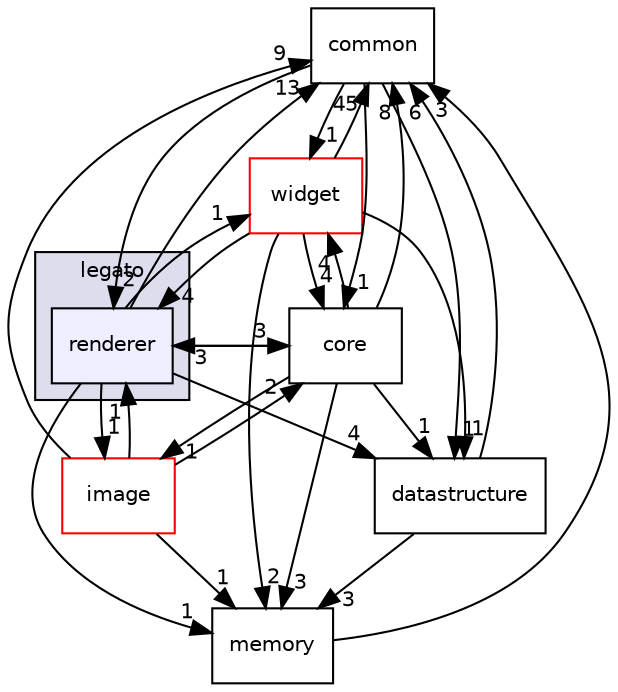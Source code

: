 digraph "C:/microchip/harmony3/gfx/middleware/legato/library/src/gfx/legato/renderer" {
  compound=true
  node [ fontsize="10", fontname="Helvetica"];
  edge [ labelfontsize="10", labelfontname="Helvetica"];
  subgraph clusterdir_df0e2b4cdb64d3722aa48eb6b18a67e5 {
    graph [ bgcolor="#ddddee", pencolor="black", label="legato" fontname="Helvetica", fontsize="10", URL="dir_df0e2b4cdb64d3722aa48eb6b18a67e5.html"]
  dir_18f2fdeeef31186486f6c44486de345c [shape=box, label="renderer", style="filled", fillcolor="#eeeeff", pencolor="black", URL="dir_18f2fdeeef31186486f6c44486de345c.html"];
  }
  dir_b3f224f181338695a4734ca3080f2eb5 [shape=box label="common" URL="dir_b3f224f181338695a4734ca3080f2eb5.html"];
  dir_c43e76bd24ab4aaf6fcd839448542a16 [shape=box label="image" fillcolor="white" style="filled" color="red" URL="dir_c43e76bd24ab4aaf6fcd839448542a16.html"];
  dir_139e39c2cbbb9c4d4856e374ea12d038 [shape=box label="widget" fillcolor="white" style="filled" color="red" URL="dir_139e39c2cbbb9c4d4856e374ea12d038.html"];
  dir_6ea5fdd06250e5b2bba6c64e330e75e8 [shape=box label="core" URL="dir_6ea5fdd06250e5b2bba6c64e330e75e8.html"];
  dir_8372a91ac24574313a1b22eb58258e4b [shape=box label="datastructure" URL="dir_8372a91ac24574313a1b22eb58258e4b.html"];
  dir_eef5553a5c7369df9ec111a9376be40e [shape=box label="memory" URL="dir_eef5553a5c7369df9ec111a9376be40e.html"];
  dir_b3f224f181338695a4734ca3080f2eb5->dir_18f2fdeeef31186486f6c44486de345c [headlabel="2", labeldistance=1.5 headhref="dir_000076_000086.html"];
  dir_b3f224f181338695a4734ca3080f2eb5->dir_139e39c2cbbb9c4d4856e374ea12d038 [headlabel="1", labeldistance=1.5 headhref="dir_000076_000088.html"];
  dir_b3f224f181338695a4734ca3080f2eb5->dir_6ea5fdd06250e5b2bba6c64e330e75e8 [headlabel="1", labeldistance=1.5 headhref="dir_000076_000077.html"];
  dir_b3f224f181338695a4734ca3080f2eb5->dir_8372a91ac24574313a1b22eb58258e4b [headlabel="1", labeldistance=1.5 headhref="dir_000076_000078.html"];
  dir_c43e76bd24ab4aaf6fcd839448542a16->dir_b3f224f181338695a4734ca3080f2eb5 [headlabel="9", labeldistance=1.5 headhref="dir_000080_000076.html"];
  dir_c43e76bd24ab4aaf6fcd839448542a16->dir_18f2fdeeef31186486f6c44486de345c [headlabel="1", labeldistance=1.5 headhref="dir_000080_000086.html"];
  dir_c43e76bd24ab4aaf6fcd839448542a16->dir_6ea5fdd06250e5b2bba6c64e330e75e8 [headlabel="2", labeldistance=1.5 headhref="dir_000080_000077.html"];
  dir_c43e76bd24ab4aaf6fcd839448542a16->dir_eef5553a5c7369df9ec111a9376be40e [headlabel="1", labeldistance=1.5 headhref="dir_000080_000085.html"];
  dir_18f2fdeeef31186486f6c44486de345c->dir_b3f224f181338695a4734ca3080f2eb5 [headlabel="13", labeldistance=1.5 headhref="dir_000086_000076.html"];
  dir_18f2fdeeef31186486f6c44486de345c->dir_c43e76bd24ab4aaf6fcd839448542a16 [headlabel="1", labeldistance=1.5 headhref="dir_000086_000080.html"];
  dir_18f2fdeeef31186486f6c44486de345c->dir_139e39c2cbbb9c4d4856e374ea12d038 [headlabel="1", labeldistance=1.5 headhref="dir_000086_000088.html"];
  dir_18f2fdeeef31186486f6c44486de345c->dir_6ea5fdd06250e5b2bba6c64e330e75e8 [headlabel="3", labeldistance=1.5 headhref="dir_000086_000077.html"];
  dir_18f2fdeeef31186486f6c44486de345c->dir_8372a91ac24574313a1b22eb58258e4b [headlabel="4", labeldistance=1.5 headhref="dir_000086_000078.html"];
  dir_18f2fdeeef31186486f6c44486de345c->dir_eef5553a5c7369df9ec111a9376be40e [headlabel="1", labeldistance=1.5 headhref="dir_000086_000085.html"];
  dir_139e39c2cbbb9c4d4856e374ea12d038->dir_b3f224f181338695a4734ca3080f2eb5 [headlabel="45", labeldistance=1.5 headhref="dir_000088_000076.html"];
  dir_139e39c2cbbb9c4d4856e374ea12d038->dir_18f2fdeeef31186486f6c44486de345c [headlabel="4", labeldistance=1.5 headhref="dir_000088_000086.html"];
  dir_139e39c2cbbb9c4d4856e374ea12d038->dir_6ea5fdd06250e5b2bba6c64e330e75e8 [headlabel="4", labeldistance=1.5 headhref="dir_000088_000077.html"];
  dir_139e39c2cbbb9c4d4856e374ea12d038->dir_8372a91ac24574313a1b22eb58258e4b [headlabel="1", labeldistance=1.5 headhref="dir_000088_000078.html"];
  dir_139e39c2cbbb9c4d4856e374ea12d038->dir_eef5553a5c7369df9ec111a9376be40e [headlabel="2", labeldistance=1.5 headhref="dir_000088_000085.html"];
  dir_6ea5fdd06250e5b2bba6c64e330e75e8->dir_b3f224f181338695a4734ca3080f2eb5 [headlabel="8", labeldistance=1.5 headhref="dir_000077_000076.html"];
  dir_6ea5fdd06250e5b2bba6c64e330e75e8->dir_c43e76bd24ab4aaf6fcd839448542a16 [headlabel="1", labeldistance=1.5 headhref="dir_000077_000080.html"];
  dir_6ea5fdd06250e5b2bba6c64e330e75e8->dir_18f2fdeeef31186486f6c44486de345c [headlabel="3", labeldistance=1.5 headhref="dir_000077_000086.html"];
  dir_6ea5fdd06250e5b2bba6c64e330e75e8->dir_139e39c2cbbb9c4d4856e374ea12d038 [headlabel="4", labeldistance=1.5 headhref="dir_000077_000088.html"];
  dir_6ea5fdd06250e5b2bba6c64e330e75e8->dir_8372a91ac24574313a1b22eb58258e4b [headlabel="1", labeldistance=1.5 headhref="dir_000077_000078.html"];
  dir_6ea5fdd06250e5b2bba6c64e330e75e8->dir_eef5553a5c7369df9ec111a9376be40e [headlabel="3", labeldistance=1.5 headhref="dir_000077_000085.html"];
  dir_8372a91ac24574313a1b22eb58258e4b->dir_b3f224f181338695a4734ca3080f2eb5 [headlabel="6", labeldistance=1.5 headhref="dir_000078_000076.html"];
  dir_8372a91ac24574313a1b22eb58258e4b->dir_eef5553a5c7369df9ec111a9376be40e [headlabel="3", labeldistance=1.5 headhref="dir_000078_000085.html"];
  dir_eef5553a5c7369df9ec111a9376be40e->dir_b3f224f181338695a4734ca3080f2eb5 [headlabel="3", labeldistance=1.5 headhref="dir_000085_000076.html"];
}
